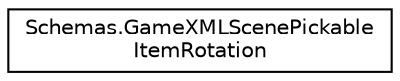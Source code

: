 digraph "Graphical Class Hierarchy"
{
  edge [fontname="Helvetica",fontsize="10",labelfontname="Helvetica",labelfontsize="10"];
  node [fontname="Helvetica",fontsize="10",shape=record];
  rankdir="LR";
  Node1 [label="Schemas.GameXMLScenePickable\lItemRotation",height=0.2,width=0.4,color="black", fillcolor="white", style="filled",URL="$class_schemas_1_1_game_x_m_l_scene_pickable_item_rotation.html"];
}

